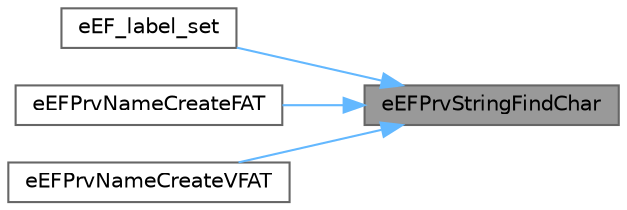 digraph "eEFPrvStringFindChar"
{
 // LATEX_PDF_SIZE
  bgcolor="transparent";
  edge [fontname=Helvetica,fontsize=10,labelfontname=Helvetica,labelfontsize=10];
  node [fontname=Helvetica,fontsize=10,shape=box,height=0.2,width=0.4];
  rankdir="RL";
  Node1 [id="Node000001",label="eEFPrvStringFindChar",height=0.2,width=0.4,color="gray40", fillcolor="grey60", style="filled", fontcolor="black",tooltip="Check if a contains a character."];
  Node1 -> Node2 [id="edge1_Node000001_Node000002",dir="back",color="steelblue1",style="solid",tooltip=" "];
  Node2 [id="Node000002",label="eEF_label_set",height=0.2,width=0.4,color="grey40", fillcolor="white", style="filled",URL="$ef__label__set_8c.html#a856cac9d6edece47116c434a8ddbca24",tooltip="Set Volume Label."];
  Node1 -> Node3 [id="edge2_Node000001_Node000003",dir="back",color="steelblue1",style="solid",tooltip=" "];
  Node3 [id="Node000003",label="eEFPrvNameCreateFAT",height=0.2,width=0.4,color="grey40", fillcolor="white", style="filled",URL="$ef__prv__create__name__fat_8c.html#af9b1c5fa554f4350d55a1184cdb094fb",tooltip="Pick a top segment and create the object name in directory form FAT version."];
  Node1 -> Node4 [id="edge3_Node000001_Node000004",dir="back",color="steelblue1",style="solid",tooltip=" "];
  Node4 [id="Node000004",label="eEFPrvNameCreateVFAT",height=0.2,width=0.4,color="grey40", fillcolor="white", style="filled",URL="$ef__prv__create__name__vfat_8c.html#ac2516c1dabaf6d7f9765b63fa576f7fe",tooltip="Pick a top segment and create the object name in directory form VFAT version."];
}
